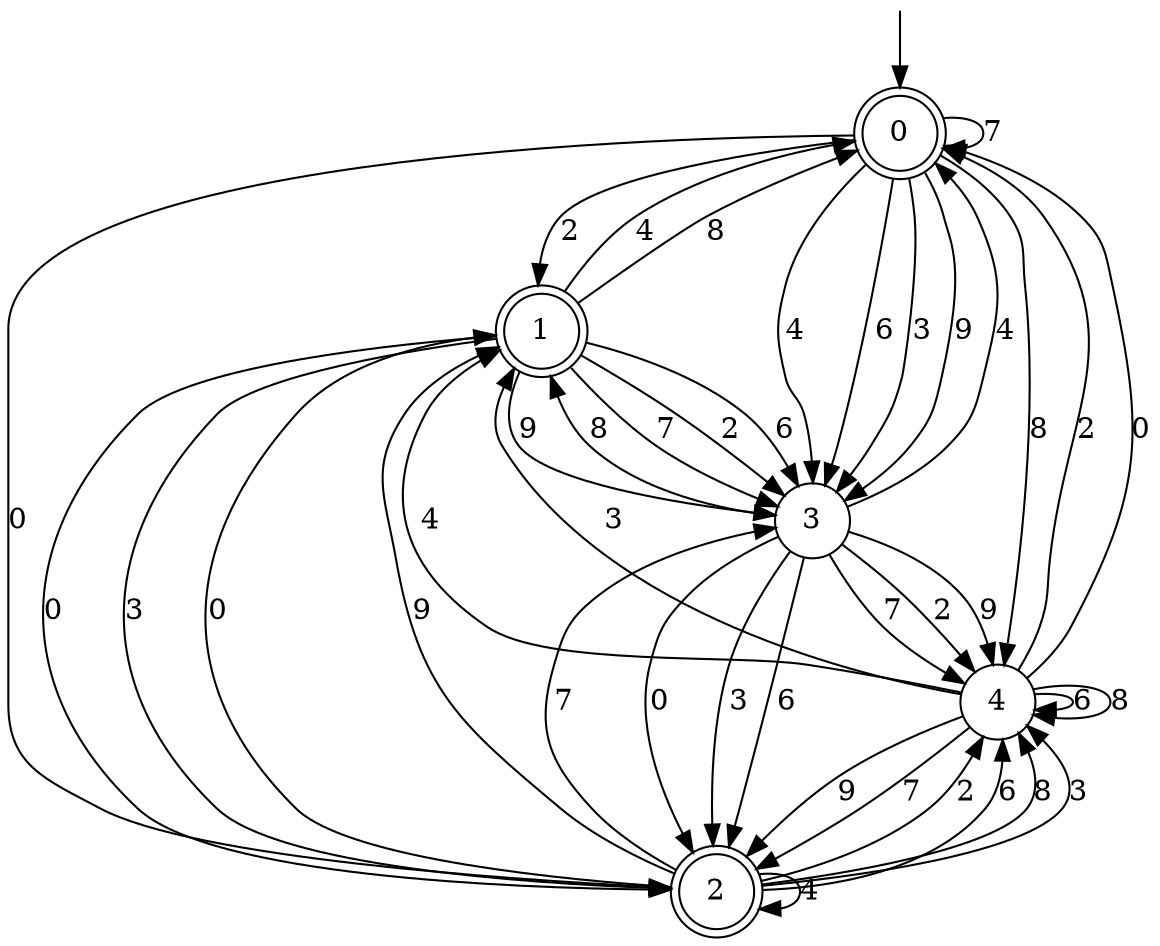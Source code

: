 digraph g {

	s0 [shape="doublecircle" label="0"];
	s1 [shape="doublecircle" label="1"];
	s2 [shape="doublecircle" label="2"];
	s3 [shape="circle" label="3"];
	s4 [shape="circle" label="4"];
	s0 -> s0 [label="7"];
	s0 -> s1 [label="2"];
	s0 -> s2 [label="0"];
	s0 -> s3 [label="4"];
	s0 -> s3 [label="6"];
	s0 -> s4 [label="8"];
	s0 -> s3 [label="3"];
	s0 -> s3 [label="9"];
	s1 -> s3 [label="7"];
	s1 -> s3 [label="2"];
	s1 -> s2 [label="0"];
	s1 -> s0 [label="4"];
	s1 -> s3 [label="6"];
	s1 -> s0 [label="8"];
	s1 -> s2 [label="3"];
	s1 -> s3 [label="9"];
	s2 -> s3 [label="7"];
	s2 -> s4 [label="2"];
	s2 -> s1 [label="0"];
	s2 -> s2 [label="4"];
	s2 -> s4 [label="6"];
	s2 -> s4 [label="8"];
	s2 -> s4 [label="3"];
	s2 -> s1 [label="9"];
	s3 -> s4 [label="7"];
	s3 -> s4 [label="2"];
	s3 -> s2 [label="0"];
	s3 -> s0 [label="4"];
	s3 -> s2 [label="6"];
	s3 -> s1 [label="8"];
	s3 -> s2 [label="3"];
	s3 -> s4 [label="9"];
	s4 -> s2 [label="7"];
	s4 -> s0 [label="2"];
	s4 -> s0 [label="0"];
	s4 -> s1 [label="4"];
	s4 -> s4 [label="6"];
	s4 -> s4 [label="8"];
	s4 -> s1 [label="3"];
	s4 -> s2 [label="9"];

__start0 [label="" shape="none" width="0" height="0"];
__start0 -> s0;

}
